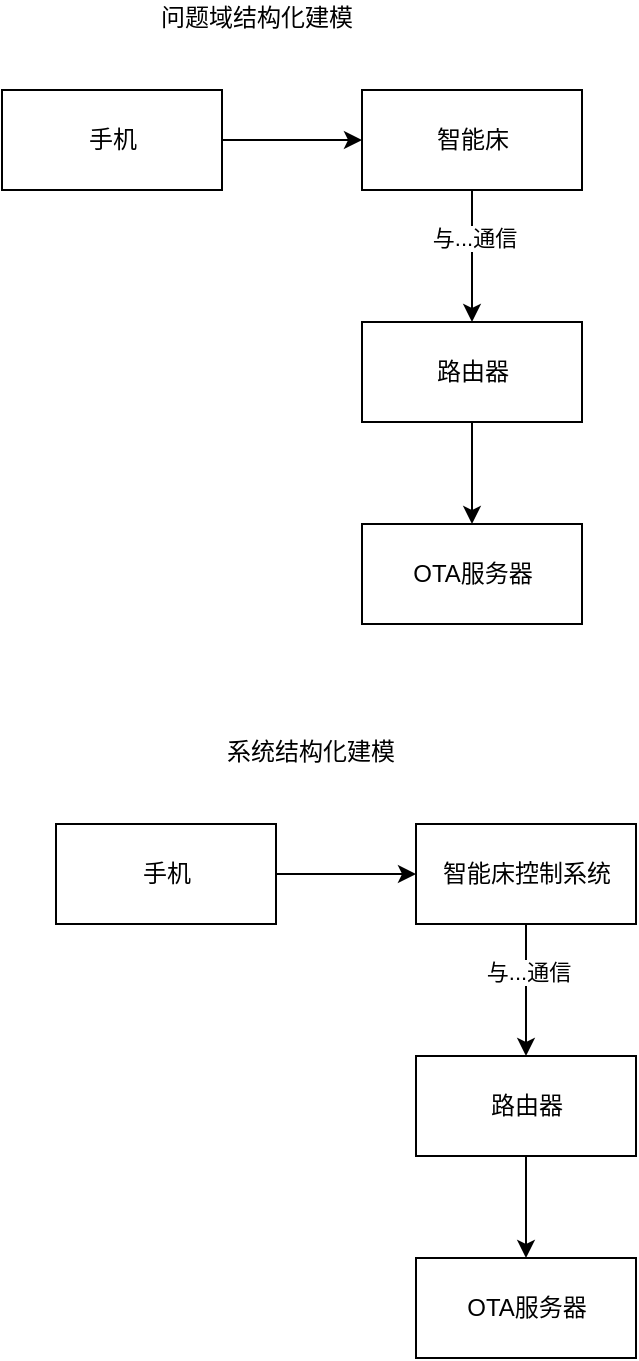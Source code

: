 <mxfile version="17.4.0" type="github">
  <diagram id="n7DuEQMFLMZEM_3gO0Fe" name="Page-1">
    <mxGraphModel dx="835" dy="454" grid="0" gridSize="10" guides="1" tooltips="1" connect="1" arrows="1" fold="1" page="1" pageScale="1" pageWidth="827" pageHeight="1169" math="0" shadow="0">
      <root>
        <mxCell id="0" />
        <mxCell id="1" parent="0" />
        <mxCell id="TMJ--TbqOV-L6r4FokhD-8" style="edgeStyle=orthogonalEdgeStyle;rounded=0;orthogonalLoop=1;jettySize=auto;html=1;entryX=0.5;entryY=0;entryDx=0;entryDy=0;" edge="1" parent="1" source="TMJ--TbqOV-L6r4FokhD-1" target="TMJ--TbqOV-L6r4FokhD-3">
          <mxGeometry relative="1" as="geometry" />
        </mxCell>
        <mxCell id="TMJ--TbqOV-L6r4FokhD-10" value="与...通信" style="edgeLabel;html=1;align=center;verticalAlign=middle;resizable=0;points=[];" vertex="1" connectable="0" parent="TMJ--TbqOV-L6r4FokhD-8">
          <mxGeometry x="-0.274" y="1" relative="1" as="geometry">
            <mxPoint as="offset" />
          </mxGeometry>
        </mxCell>
        <mxCell id="TMJ--TbqOV-L6r4FokhD-1" value="智能床" style="html=1;" vertex="1" parent="1">
          <mxGeometry x="233" y="171" width="110" height="50" as="geometry" />
        </mxCell>
        <mxCell id="TMJ--TbqOV-L6r4FokhD-2" value="OTA服务器" style="html=1;" vertex="1" parent="1">
          <mxGeometry x="233" y="388" width="110" height="50" as="geometry" />
        </mxCell>
        <mxCell id="TMJ--TbqOV-L6r4FokhD-9" style="edgeStyle=orthogonalEdgeStyle;rounded=0;orthogonalLoop=1;jettySize=auto;html=1;entryX=0.5;entryY=0;entryDx=0;entryDy=0;" edge="1" parent="1" source="TMJ--TbqOV-L6r4FokhD-3" target="TMJ--TbqOV-L6r4FokhD-2">
          <mxGeometry relative="1" as="geometry" />
        </mxCell>
        <mxCell id="TMJ--TbqOV-L6r4FokhD-3" value="路由器" style="html=1;" vertex="1" parent="1">
          <mxGeometry x="233" y="287" width="110" height="50" as="geometry" />
        </mxCell>
        <mxCell id="TMJ--TbqOV-L6r4FokhD-7" style="edgeStyle=orthogonalEdgeStyle;rounded=0;orthogonalLoop=1;jettySize=auto;html=1;entryX=0;entryY=0.5;entryDx=0;entryDy=0;" edge="1" parent="1" source="TMJ--TbqOV-L6r4FokhD-4" target="TMJ--TbqOV-L6r4FokhD-1">
          <mxGeometry relative="1" as="geometry" />
        </mxCell>
        <mxCell id="TMJ--TbqOV-L6r4FokhD-4" value="手机" style="html=1;" vertex="1" parent="1">
          <mxGeometry x="53" y="171" width="110" height="50" as="geometry" />
        </mxCell>
        <mxCell id="TMJ--TbqOV-L6r4FokhD-13" value="问题域结构化建模" style="text;html=1;align=center;verticalAlign=middle;resizable=0;points=[];autosize=1;strokeColor=none;fillColor=none;" vertex="1" parent="1">
          <mxGeometry x="127" y="126" width="106" height="18" as="geometry" />
        </mxCell>
        <mxCell id="TMJ--TbqOV-L6r4FokhD-14" style="edgeStyle=orthogonalEdgeStyle;rounded=0;orthogonalLoop=1;jettySize=auto;html=1;entryX=0.5;entryY=0;entryDx=0;entryDy=0;" edge="1" parent="1" source="TMJ--TbqOV-L6r4FokhD-16" target="TMJ--TbqOV-L6r4FokhD-19">
          <mxGeometry relative="1" as="geometry" />
        </mxCell>
        <mxCell id="TMJ--TbqOV-L6r4FokhD-15" value="与...通信" style="edgeLabel;html=1;align=center;verticalAlign=middle;resizable=0;points=[];" vertex="1" connectable="0" parent="TMJ--TbqOV-L6r4FokhD-14">
          <mxGeometry x="-0.274" y="1" relative="1" as="geometry">
            <mxPoint as="offset" />
          </mxGeometry>
        </mxCell>
        <mxCell id="TMJ--TbqOV-L6r4FokhD-16" value="智能床控制系统" style="html=1;" vertex="1" parent="1">
          <mxGeometry x="260" y="538" width="110" height="50" as="geometry" />
        </mxCell>
        <mxCell id="TMJ--TbqOV-L6r4FokhD-17" value="OTA服务器" style="html=1;" vertex="1" parent="1">
          <mxGeometry x="260" y="755" width="110" height="50" as="geometry" />
        </mxCell>
        <mxCell id="TMJ--TbqOV-L6r4FokhD-18" style="edgeStyle=orthogonalEdgeStyle;rounded=0;orthogonalLoop=1;jettySize=auto;html=1;entryX=0.5;entryY=0;entryDx=0;entryDy=0;" edge="1" parent="1" source="TMJ--TbqOV-L6r4FokhD-19" target="TMJ--TbqOV-L6r4FokhD-17">
          <mxGeometry relative="1" as="geometry" />
        </mxCell>
        <mxCell id="TMJ--TbqOV-L6r4FokhD-19" value="路由器" style="html=1;" vertex="1" parent="1">
          <mxGeometry x="260" y="654" width="110" height="50" as="geometry" />
        </mxCell>
        <mxCell id="TMJ--TbqOV-L6r4FokhD-20" style="edgeStyle=orthogonalEdgeStyle;rounded=0;orthogonalLoop=1;jettySize=auto;html=1;entryX=0;entryY=0.5;entryDx=0;entryDy=0;" edge="1" parent="1" source="TMJ--TbqOV-L6r4FokhD-21" target="TMJ--TbqOV-L6r4FokhD-16">
          <mxGeometry relative="1" as="geometry" />
        </mxCell>
        <mxCell id="TMJ--TbqOV-L6r4FokhD-21" value="手机" style="html=1;" vertex="1" parent="1">
          <mxGeometry x="80" y="538" width="110" height="50" as="geometry" />
        </mxCell>
        <mxCell id="TMJ--TbqOV-L6r4FokhD-22" value="系统结构化建模" style="text;html=1;align=center;verticalAlign=middle;resizable=0;points=[];autosize=1;strokeColor=none;fillColor=none;" vertex="1" parent="1">
          <mxGeometry x="160" y="493" width="94" height="18" as="geometry" />
        </mxCell>
      </root>
    </mxGraphModel>
  </diagram>
</mxfile>
